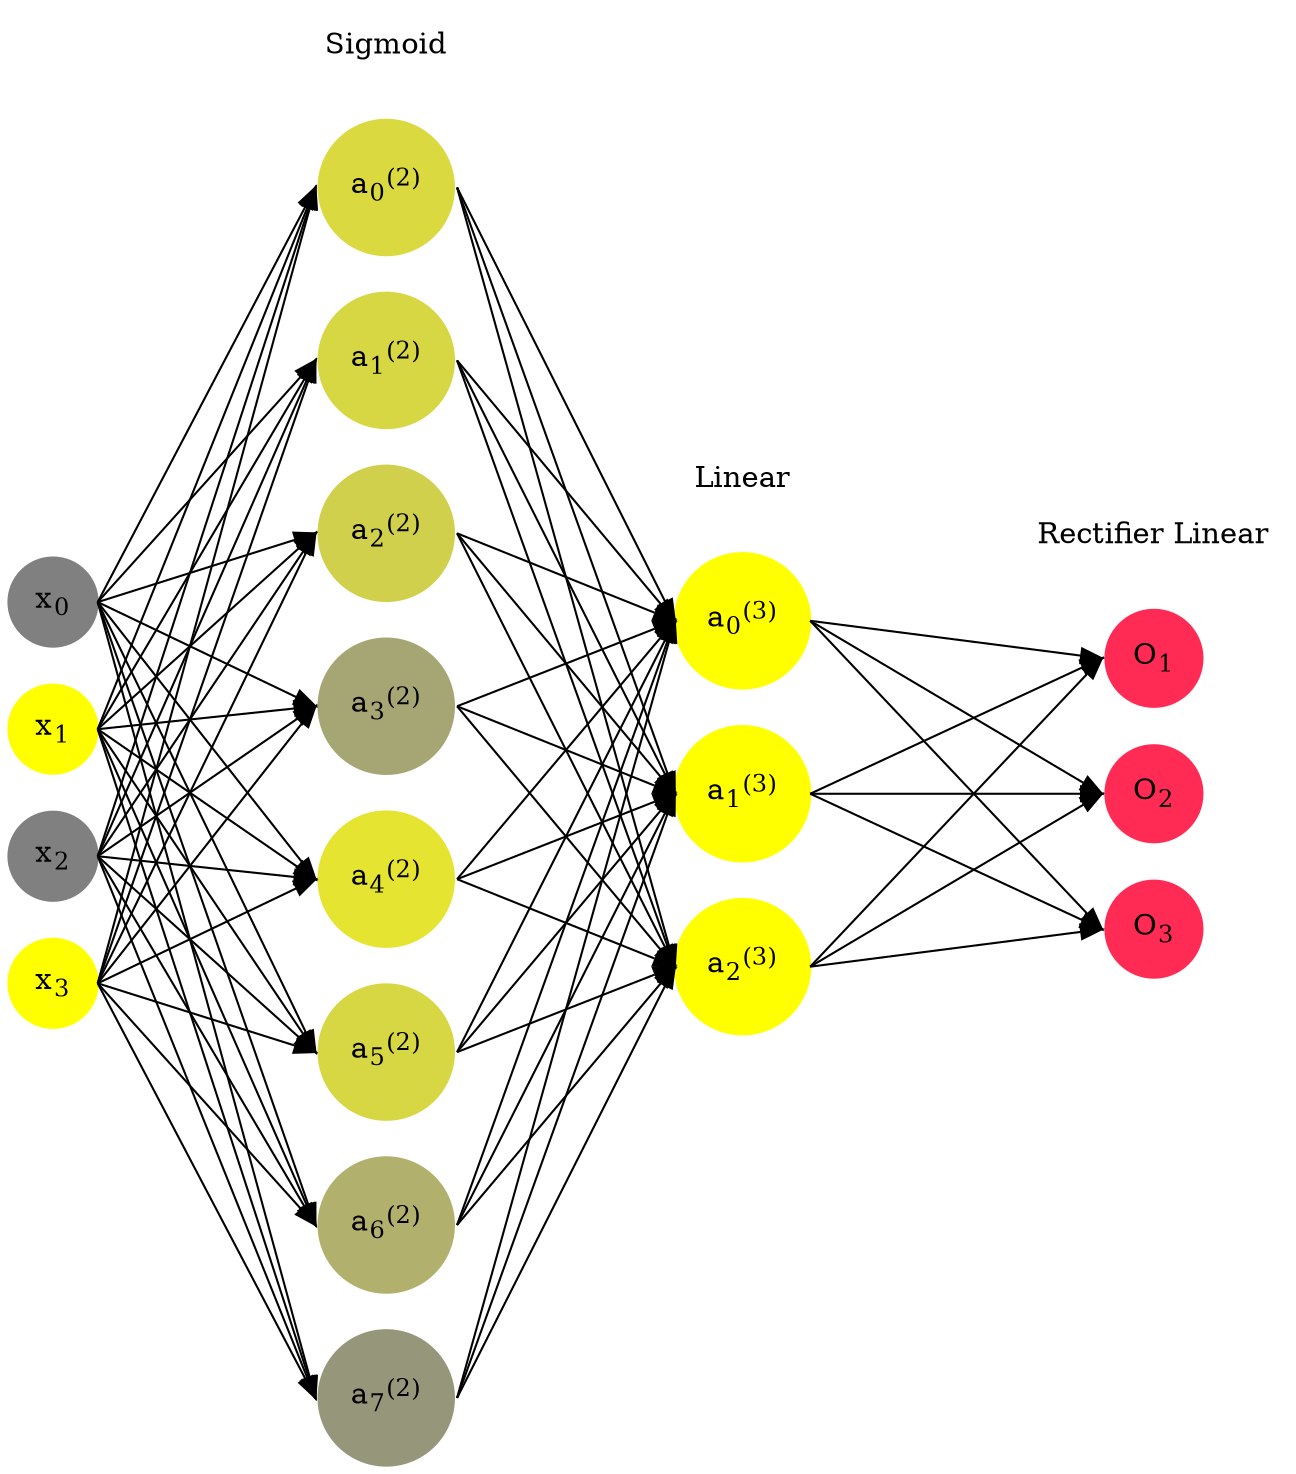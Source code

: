digraph G {
	rankdir = LR;
	splines=false;
	edge[style=invis];
	ranksep= 1.4;
	{
	node [shape=circle, color="0.1667, 0.0, 0.5", style=filled, fillcolor="0.1667, 0.0, 0.5"];
	x0 [label=<x<sub>0</sub>>];
	}
	{
	node [shape=circle, color="0.1667, 1.0, 1.0", style=filled, fillcolor="0.1667, 1.0, 1.0"];
	x1 [label=<x<sub>1</sub>>];
	}
	{
	node [shape=circle, color="0.1667, 0.0, 0.5", style=filled, fillcolor="0.1667, 0.0, 0.5"];
	x2 [label=<x<sub>2</sub>>];
	}
	{
	node [shape=circle, color="0.1667, 1.0, 1.0", style=filled, fillcolor="0.1667, 1.0, 1.0"];
	x3 [label=<x<sub>3</sub>>];
	}
	{
	node [shape=circle, color="0.1667, 0.705835, 0.852918", style=filled, fillcolor="0.1667, 0.705835, 0.852918"];
	a02 [label=<a<sub>0</sub><sup>(2)</sup>>];
	}
	{
	node [shape=circle, color="0.1667, 0.679987, 0.839994", style=filled, fillcolor="0.1667, 0.679987, 0.839994"];
	a12 [label=<a<sub>1</sub><sup>(2)</sup>>];
	}
	{
	node [shape=circle, color="0.1667, 0.630104, 0.815052", style=filled, fillcolor="0.1667, 0.630104, 0.815052"];
	a22 [label=<a<sub>2</sub><sup>(2)</sup>>];
	}
	{
	node [shape=circle, color="0.1667, 0.298307, 0.649154", style=filled, fillcolor="0.1667, 0.298307, 0.649154"];
	a32 [label=<a<sub>3</sub><sup>(2)</sup>>];
	}
	{
	node [shape=circle, color="0.1667, 0.783952, 0.891976", style=filled, fillcolor="0.1667, 0.783952, 0.891976"];
	a42 [label=<a<sub>4</sub><sup>(2)</sup>>];
	}
	{
	node [shape=circle, color="0.1667, 0.686794, 0.843397", style=filled, fillcolor="0.1667, 0.686794, 0.843397"];
	a52 [label=<a<sub>5</sub><sup>(2)</sup>>];
	}
	{
	node [shape=circle, color="0.1667, 0.383290, 0.691645", style=filled, fillcolor="0.1667, 0.383290, 0.691645"];
	a62 [label=<a<sub>6</sub><sup>(2)</sup>>];
	}
	{
	node [shape=circle, color="0.1667, 0.177213, 0.588607", style=filled, fillcolor="0.1667, 0.177213, 0.588607"];
	a72 [label=<a<sub>7</sub><sup>(2)</sup>>];
	}
	{
	node [shape=circle, color="0.1667, 1.622195, 1.311097", style=filled, fillcolor="0.1667, 1.622195, 1.311097"];
	a03 [label=<a<sub>0</sub><sup>(3)</sup>>];
	}
	{
	node [shape=circle, color="0.1667, 2.010390, 1.505195", style=filled, fillcolor="0.1667, 2.010390, 1.505195"];
	a13 [label=<a<sub>1</sub><sup>(3)</sup>>];
	}
	{
	node [shape=circle, color="0.1667, 1.941963, 1.470982", style=filled, fillcolor="0.1667, 1.941963, 1.470982"];
	a23 [label=<a<sub>2</sub><sup>(3)</sup>>];
	}
	{
	node [shape=circle, color="0.9667, 0.83, 1.0", style=filled, fillcolor="0.9667, 0.83, 1.0"];
	O1 [label=<O<sub>1</sub>>];
	}
	{
	node [shape=circle, color="0.9667, 0.83, 1.0", style=filled, fillcolor="0.9667, 0.83, 1.0"];
	O2 [label=<O<sub>2</sub>>];
	}
	{
	node [shape=circle, color="0.9667, 0.83, 1.0", style=filled, fillcolor="0.9667, 0.83, 1.0"];
	O3 [label=<O<sub>3</sub>>];
	}
	{
	rank=same;
	x0->x1->x2->x3;
	}
	{
	rank=same;
	a02->a12->a22->a32->a42->a52->a62->a72;
	}
	{
	rank=same;
	a03->a13->a23;
	}
	{
	rank=same;
	O1->O2->O3;
	}
	l1 [shape=plaintext,label="Sigmoid"];
	l1->a02;
	{rank=same; l1;a02};
	l2 [shape=plaintext,label="Linear"];
	l2->a03;
	{rank=same; l2;a03};
	l3 [shape=plaintext,label="Rectifier Linear"];
	l3->O1;
	{rank=same; l3;O1};
edge[style=solid, tailport=e, headport=w];
	{x0;x1;x2;x3} -> {a02;a12;a22;a32;a42;a52;a62;a72};
	{a02;a12;a22;a32;a42;a52;a62;a72} -> {a03;a13;a23};
	{a03;a13;a23} -> {O1,O2,O3};
}